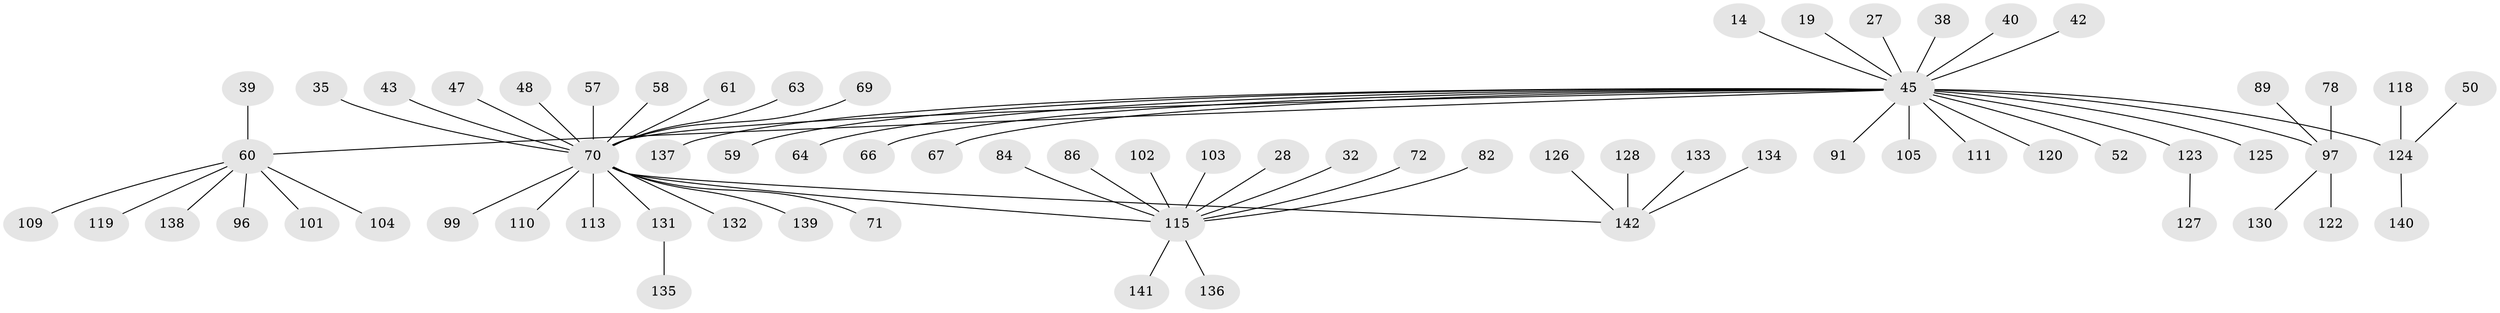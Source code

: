 // original degree distribution, {7: 0.007042253521126761, 22: 0.007042253521126761, 21: 0.007042253521126761, 5: 0.028169014084507043, 3: 0.07746478873239436, 1: 0.6690140845070423, 8: 0.02112676056338028, 6: 0.014084507042253521, 2: 0.14084507042253522, 4: 0.028169014084507043}
// Generated by graph-tools (version 1.1) at 2025/51/03/04/25 21:51:35]
// undirected, 71 vertices, 70 edges
graph export_dot {
graph [start="1"]
  node [color=gray90,style=filled];
  14;
  19;
  27;
  28 [super="+15"];
  32;
  35;
  38;
  39;
  40;
  42;
  43;
  45 [super="+4+7+8+10"];
  47;
  48;
  50;
  52;
  57;
  58;
  59;
  60 [super="+37+25"];
  61;
  63;
  64;
  66;
  67;
  69;
  70 [super="+2+16+24"];
  71;
  72;
  78;
  82;
  84;
  86;
  89 [super="+88"];
  91;
  96;
  97 [super="+90"];
  99;
  101;
  102;
  103 [super="+49"];
  104;
  105;
  109;
  110;
  111 [super="+56"];
  113;
  115 [super="+55"];
  118;
  119;
  120;
  122;
  123 [super="+92"];
  124 [super="+30+106"];
  125 [super="+73+107+114"];
  126;
  127;
  128 [super="+44"];
  130 [super="+85+94"];
  131 [super="+112+116+117"];
  132;
  133;
  134;
  135;
  136;
  137;
  138;
  139;
  140 [super="+68+76"];
  141;
  142 [super="+81+129+121"];
  14 -- 45;
  19 -- 45;
  27 -- 45;
  28 -- 115;
  32 -- 115;
  35 -- 70;
  38 -- 45;
  39 -- 60;
  40 -- 45;
  42 -- 45;
  43 -- 70;
  45 -- 91;
  45 -- 64;
  45 -- 66;
  45 -- 67;
  45 -- 137;
  45 -- 97 [weight=2];
  45 -- 105;
  45 -- 52;
  45 -- 120;
  45 -- 59;
  45 -- 70;
  45 -- 124 [weight=2];
  45 -- 60 [weight=2];
  45 -- 123;
  45 -- 111;
  45 -- 125;
  47 -- 70;
  48 -- 70;
  50 -- 124;
  57 -- 70;
  58 -- 70;
  60 -- 96;
  60 -- 109;
  60 -- 101;
  60 -- 104;
  60 -- 138;
  60 -- 119;
  61 -- 70;
  63 -- 70;
  69 -- 70;
  70 -- 113;
  70 -- 132;
  70 -- 71;
  70 -- 139;
  70 -- 99;
  70 -- 110;
  70 -- 115 [weight=2];
  70 -- 142;
  70 -- 131;
  72 -- 115;
  78 -- 97;
  82 -- 115;
  84 -- 115;
  86 -- 115;
  89 -- 97;
  97 -- 122;
  97 -- 130;
  102 -- 115;
  103 -- 115;
  115 -- 136;
  115 -- 141;
  118 -- 124;
  123 -- 127;
  124 -- 140;
  126 -- 142;
  128 -- 142;
  131 -- 135;
  133 -- 142;
  134 -- 142;
}
